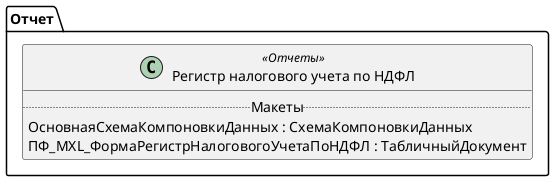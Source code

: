 ﻿@startuml РегистрНалоговогоУчетаПоНДФЛ
'!include templates.wsd
'..\include templates.wsd
class Отчет.РегистрНалоговогоУчетаПоНДФЛ as "Регистр налогового учета по НДФЛ" <<Отчеты>>
{
..Макеты..
ОсновнаяСхемаКомпоновкиДанных : СхемаКомпоновкиДанных
ПФ_MXL_ФормаРегистрНалоговогоУчетаПоНДФЛ : ТабличныйДокумент
}
@enduml
